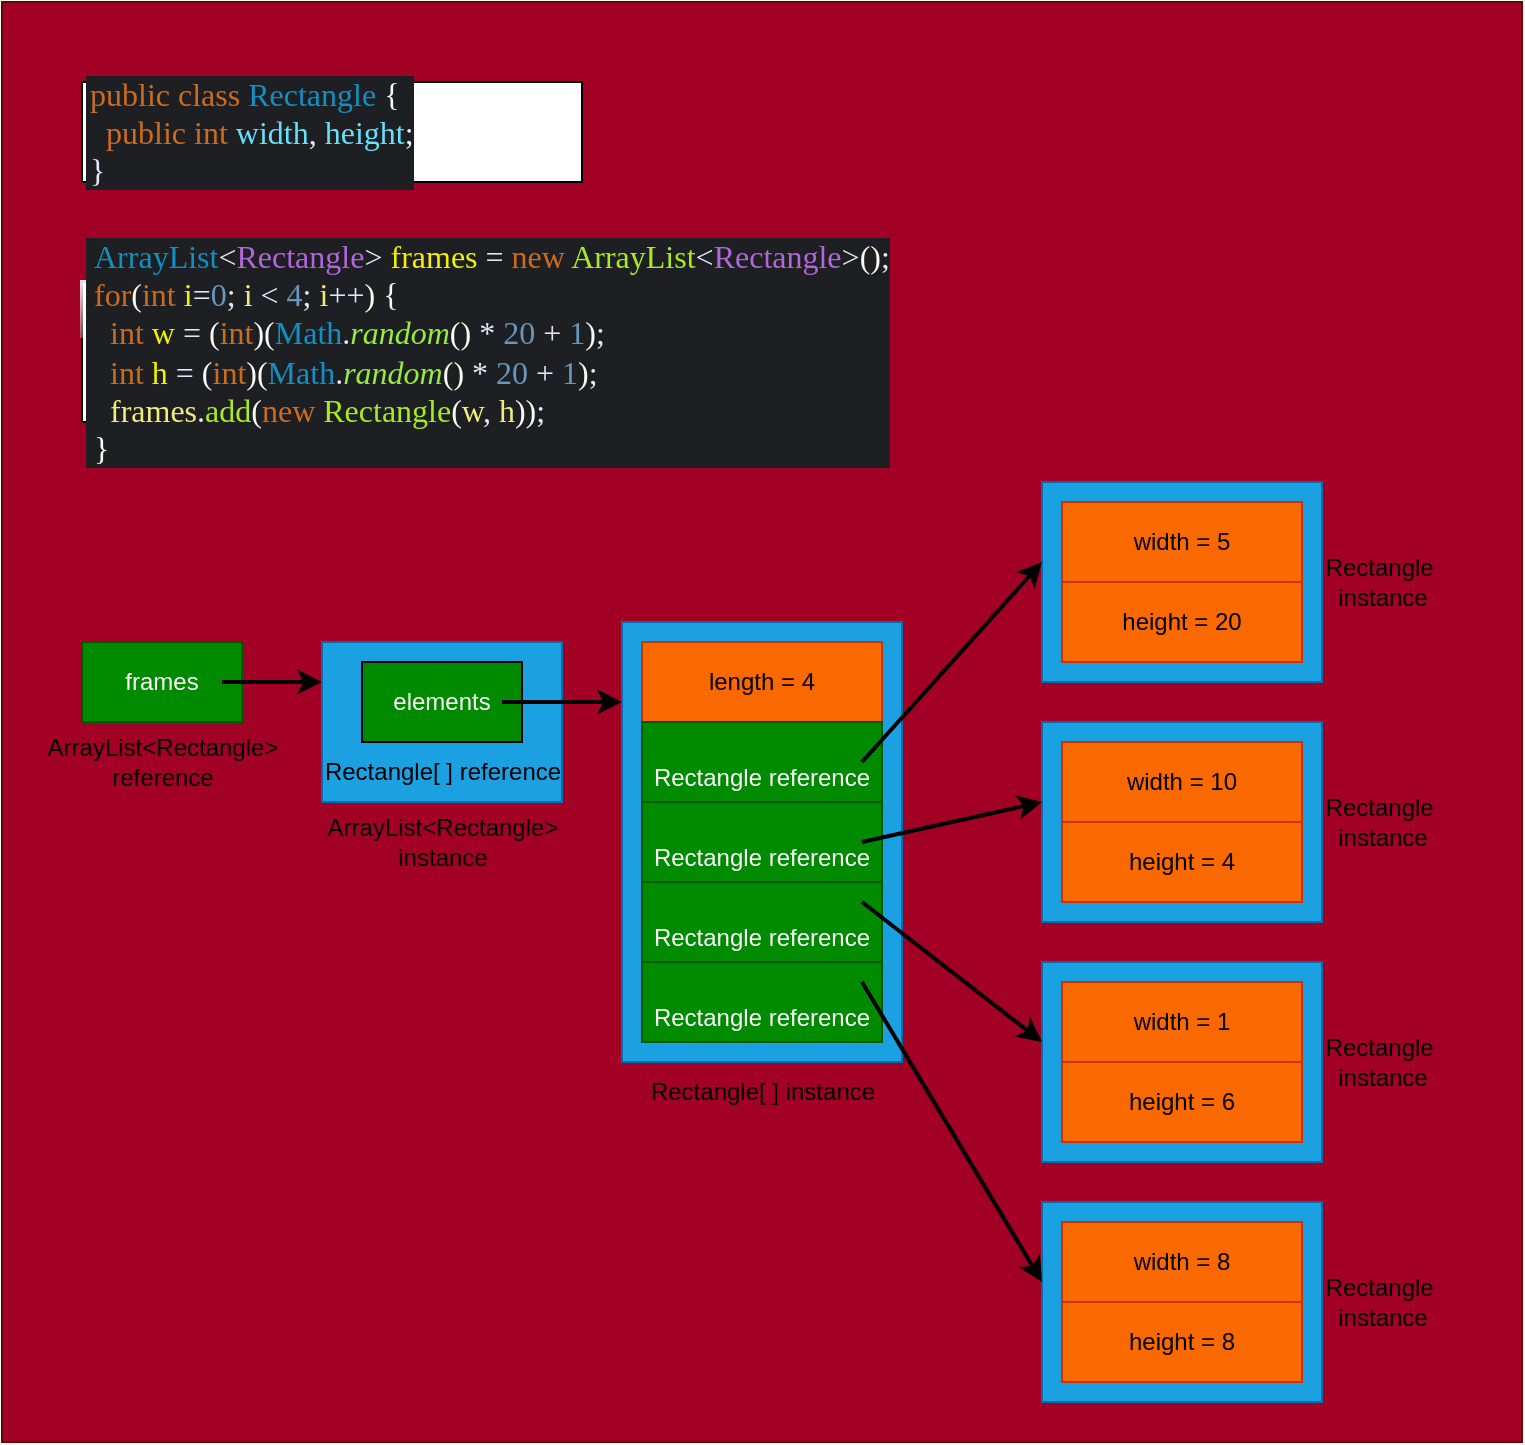 <mxfile version="28.1.1">
  <diagram name="Page-1" id="1SaJK4QJmozZwHA5n9lj">
    <mxGraphModel dx="946" dy="535" grid="1" gridSize="10" guides="1" tooltips="1" connect="1" arrows="1" fold="1" page="1" pageScale="1" pageWidth="827" pageHeight="1169" math="0" shadow="0">
      <root>
        <mxCell id="0" />
        <mxCell id="1" parent="0" />
        <mxCell id="1xBhV_vblewTtPQ-xvQc-46" value="" style="rounded=0;whiteSpace=wrap;html=1;fillColor=light-dark(#A20025,#FFE6EA);fontColor=#ffffff;strokeColor=#6F0000;" vertex="1" parent="1">
          <mxGeometry x="40" width="760" height="720" as="geometry" />
        </mxCell>
        <mxCell id="1xBhV_vblewTtPQ-xvQc-43" value="" style="rounded=0;whiteSpace=wrap;html=1;fillColor=#1ba1e2;fontColor=#ffffff;strokeColor=#006EAF;" vertex="1" parent="1">
          <mxGeometry x="560" y="360" width="140" height="100" as="geometry" />
        </mxCell>
        <mxCell id="1xBhV_vblewTtPQ-xvQc-44" value="" style="rounded=0;whiteSpace=wrap;html=1;fillColor=#1ba1e2;fontColor=#ffffff;strokeColor=#006EAF;" vertex="1" parent="1">
          <mxGeometry x="560" y="480" width="140" height="100" as="geometry" />
        </mxCell>
        <mxCell id="1xBhV_vblewTtPQ-xvQc-45" value="" style="rounded=0;whiteSpace=wrap;html=1;fillColor=#1ba1e2;fontColor=#ffffff;strokeColor=#006EAF;" vertex="1" parent="1">
          <mxGeometry x="560" y="600" width="140" height="100" as="geometry" />
        </mxCell>
        <mxCell id="1xBhV_vblewTtPQ-xvQc-42" value="" style="rounded=0;whiteSpace=wrap;html=1;fillColor=#1ba1e2;fontColor=#ffffff;strokeColor=#006EAF;" vertex="1" parent="1">
          <mxGeometry x="560" y="240" width="140" height="100" as="geometry" />
        </mxCell>
        <mxCell id="1xBhV_vblewTtPQ-xvQc-41" value="" style="rounded=0;whiteSpace=wrap;html=1;fillColor=#1ba1e2;fontColor=#ffffff;strokeColor=#006EAF;" vertex="1" parent="1">
          <mxGeometry x="350" y="310" width="140" height="220" as="geometry" />
        </mxCell>
        <mxCell id="1xBhV_vblewTtPQ-xvQc-1" value="frames" style="rounded=0;whiteSpace=wrap;html=1;fillColor=#008a00;fontColor=#ffffff;strokeColor=light-dark(#005700,#000000);strokeWidth=1;" vertex="1" parent="1">
          <mxGeometry x="80" y="320" width="80" height="40" as="geometry" />
        </mxCell>
        <mxCell id="1xBhV_vblewTtPQ-xvQc-2" value="" style="endArrow=classic;html=1;rounded=0;strokeColor=light-dark(#000000,#000000);strokeWidth=2;" edge="1" parent="1">
          <mxGeometry width="50" height="50" relative="1" as="geometry">
            <mxPoint x="150" y="340" as="sourcePoint" />
            <mxPoint x="200" y="340" as="targetPoint" />
          </mxGeometry>
        </mxCell>
        <mxCell id="1xBhV_vblewTtPQ-xvQc-5" value="" style="rounded=0;whiteSpace=wrap;html=1;fillColor=#1ba1e2;fontColor=#ffffff;strokeColor=#006EAF;" vertex="1" parent="1">
          <mxGeometry x="200" y="320" width="120" height="80" as="geometry" />
        </mxCell>
        <mxCell id="1xBhV_vblewTtPQ-xvQc-6" value="elements" style="rounded=0;whiteSpace=wrap;html=1;fillColor=#008a00;fontColor=#ffffff;strokeColor=light-dark(#000000,#000000);" vertex="1" parent="1">
          <mxGeometry x="220" y="330" width="80" height="40" as="geometry" />
        </mxCell>
        <mxCell id="1xBhV_vblewTtPQ-xvQc-7" value="Rectangle[ ]&amp;nbsp;&lt;span style=&quot;background-color: transparent; color: light-dark(rgb(0, 0, 0), rgb(255, 255, 255));&quot;&gt;reference&lt;/span&gt;" style="text;html=1;align=center;verticalAlign=middle;resizable=0;points=[];autosize=1;strokeColor=none;fillColor=none;" vertex="1" parent="1">
          <mxGeometry x="190" y="370" width="140" height="30" as="geometry" />
        </mxCell>
        <mxCell id="1xBhV_vblewTtPQ-xvQc-8" value="ArrayList&amp;lt;Rectangle&amp;gt;&lt;div&gt;reference&lt;/div&gt;" style="text;html=1;align=center;verticalAlign=middle;resizable=0;points=[];autosize=1;fontColor=light-dark(#000000,#000000);" vertex="1" parent="1">
          <mxGeometry x="50" y="360" width="140" height="40" as="geometry" />
        </mxCell>
        <mxCell id="1xBhV_vblewTtPQ-xvQc-9" value="ArrayList&amp;lt;Rectangle&amp;gt;&lt;div&gt;instance&lt;/div&gt;" style="text;html=1;align=center;verticalAlign=middle;resizable=0;points=[];autosize=1;strokeWidth=0;fontColor=light-dark(#000000,#000000);" vertex="1" parent="1">
          <mxGeometry x="190" y="400" width="140" height="40" as="geometry" />
        </mxCell>
        <mxCell id="1xBhV_vblewTtPQ-xvQc-10" value="length = 4" style="rounded=0;whiteSpace=wrap;html=1;fillColor=#fa6800;fontColor=#000000;strokeColor=#C73500;" vertex="1" parent="1">
          <mxGeometry x="360" y="320" width="120" height="40" as="geometry" />
        </mxCell>
        <mxCell id="1xBhV_vblewTtPQ-xvQc-11" value="&lt;div&gt;&lt;br&gt;&lt;/div&gt;Rectangle reference" style="rounded=0;whiteSpace=wrap;html=1;fillColor=#008a00;fontColor=#ffffff;strokeColor=light-dark(#005700,#000000);strokeWidth=1;" vertex="1" parent="1">
          <mxGeometry x="360" y="360" width="120" height="40" as="geometry" />
        </mxCell>
        <mxCell id="1xBhV_vblewTtPQ-xvQc-17" value="&lt;div&gt;&lt;br&gt;&lt;/div&gt;Rectangle reference" style="rounded=0;whiteSpace=wrap;html=1;fillColor=#008a00;fontColor=#ffffff;strokeColor=light-dark(#005700,#000000);strokeWidth=1;" vertex="1" parent="1">
          <mxGeometry x="360" y="400" width="120" height="40" as="geometry" />
        </mxCell>
        <mxCell id="1xBhV_vblewTtPQ-xvQc-18" value="&lt;div&gt;&lt;br&gt;&lt;/div&gt;Rectangle reference" style="rounded=0;whiteSpace=wrap;html=1;fillColor=#008a00;fontColor=#ffffff;strokeColor=light-dark(#005700,#000000);strokeWidth=1;" vertex="1" parent="1">
          <mxGeometry x="360" y="440" width="120" height="40" as="geometry" />
        </mxCell>
        <mxCell id="1xBhV_vblewTtPQ-xvQc-19" value="&lt;div&gt;&lt;br&gt;&lt;/div&gt;Rectangle reference" style="rounded=0;whiteSpace=wrap;html=1;fillColor=#008a00;fontColor=#ffffff;strokeColor=light-dark(#005700,#000000);strokeWidth=1;" vertex="1" parent="1">
          <mxGeometry x="360" y="480" width="120" height="40" as="geometry" />
        </mxCell>
        <mxCell id="1xBhV_vblewTtPQ-xvQc-21" value="" style="endArrow=classic;html=1;rounded=0;strokeColor=light-dark(#000000,#000000);strokeWidth=2;" edge="1" parent="1">
          <mxGeometry width="50" height="50" relative="1" as="geometry">
            <mxPoint x="470" y="380" as="sourcePoint" />
            <mxPoint x="560" y="280" as="targetPoint" />
          </mxGeometry>
        </mxCell>
        <mxCell id="1xBhV_vblewTtPQ-xvQc-22" value="" style="endArrow=classic;html=1;rounded=0;strokeColor=light-dark(#000000,#000000);strokeWidth=2;" edge="1" parent="1">
          <mxGeometry width="50" height="50" relative="1" as="geometry">
            <mxPoint x="470" y="420" as="sourcePoint" />
            <mxPoint x="560" y="400" as="targetPoint" />
          </mxGeometry>
        </mxCell>
        <mxCell id="1xBhV_vblewTtPQ-xvQc-23" value="" style="endArrow=classic;html=1;rounded=0;strokeColor=light-dark(#000000,#000000);strokeWidth=2;" edge="1" parent="1">
          <mxGeometry width="50" height="50" relative="1" as="geometry">
            <mxPoint x="470" y="450" as="sourcePoint" />
            <mxPoint x="560" y="520" as="targetPoint" />
          </mxGeometry>
        </mxCell>
        <mxCell id="1xBhV_vblewTtPQ-xvQc-24" value="" style="endArrow=classic;html=1;rounded=0;strokeColor=light-dark(#000000,#000000);strokeWidth=2;" edge="1" parent="1">
          <mxGeometry width="50" height="50" relative="1" as="geometry">
            <mxPoint x="470" y="490" as="sourcePoint" />
            <mxPoint x="560" y="640" as="targetPoint" />
          </mxGeometry>
        </mxCell>
        <mxCell id="1xBhV_vblewTtPQ-xvQc-25" value="width = 5" style="rounded=0;whiteSpace=wrap;html=1;fillColor=#fa6800;fontColor=#000000;strokeColor=#C73500;" vertex="1" parent="1">
          <mxGeometry x="570" y="250" width="120" height="40" as="geometry" />
        </mxCell>
        <mxCell id="1xBhV_vblewTtPQ-xvQc-26" value="height = 20" style="rounded=0;whiteSpace=wrap;html=1;fillColor=#fa6800;fontColor=#000000;strokeColor=#C73500;" vertex="1" parent="1">
          <mxGeometry x="570" y="290" width="120" height="40" as="geometry" />
        </mxCell>
        <mxCell id="1xBhV_vblewTtPQ-xvQc-28" value="Rectangle&amp;nbsp;&lt;div&gt;instance&lt;/div&gt;" style="text;html=1;align=center;verticalAlign=middle;resizable=0;points=[];autosize=1;fontColor=light-dark(#000000,#000000);" vertex="1" parent="1">
          <mxGeometry x="690" y="270" width="80" height="40" as="geometry" />
        </mxCell>
        <mxCell id="1xBhV_vblewTtPQ-xvQc-29" value="width = 10" style="rounded=0;whiteSpace=wrap;html=1;fillColor=#fa6800;fontColor=#000000;strokeColor=#C73500;" vertex="1" parent="1">
          <mxGeometry x="570" y="370" width="120" height="40" as="geometry" />
        </mxCell>
        <mxCell id="1xBhV_vblewTtPQ-xvQc-30" value="height = 4" style="rounded=0;whiteSpace=wrap;html=1;fillColor=#fa6800;fontColor=#000000;strokeColor=#C73500;" vertex="1" parent="1">
          <mxGeometry x="570" y="410" width="120" height="40" as="geometry" />
        </mxCell>
        <mxCell id="1xBhV_vblewTtPQ-xvQc-31" value="Rectangle&amp;nbsp;&lt;div&gt;instance&lt;/div&gt;" style="text;html=1;align=center;verticalAlign=middle;resizable=0;points=[];autosize=1;fontColor=light-dark(#000000,#000000);" vertex="1" parent="1">
          <mxGeometry x="690" y="390" width="80" height="40" as="geometry" />
        </mxCell>
        <mxCell id="1xBhV_vblewTtPQ-xvQc-32" value="width = 1" style="rounded=0;whiteSpace=wrap;html=1;fillColor=#fa6800;fontColor=#000000;strokeColor=#C73500;" vertex="1" parent="1">
          <mxGeometry x="570" y="490" width="120" height="40" as="geometry" />
        </mxCell>
        <mxCell id="1xBhV_vblewTtPQ-xvQc-33" value="height = 6" style="rounded=0;whiteSpace=wrap;html=1;fillColor=#fa6800;fontColor=#000000;strokeColor=#C73500;" vertex="1" parent="1">
          <mxGeometry x="570" y="530" width="120" height="40" as="geometry" />
        </mxCell>
        <mxCell id="1xBhV_vblewTtPQ-xvQc-34" value="Rectangle&amp;nbsp;&lt;div&gt;instance&lt;/div&gt;" style="text;html=1;align=center;verticalAlign=middle;resizable=0;points=[];autosize=1;fontColor=light-dark(#000000,#000000);" vertex="1" parent="1">
          <mxGeometry x="690" y="510" width="80" height="40" as="geometry" />
        </mxCell>
        <mxCell id="1xBhV_vblewTtPQ-xvQc-35" value="width = 8" style="rounded=0;whiteSpace=wrap;html=1;fillColor=#fa6800;fontColor=#000000;strokeColor=#C73500;" vertex="1" parent="1">
          <mxGeometry x="570" y="610" width="120" height="40" as="geometry" />
        </mxCell>
        <mxCell id="1xBhV_vblewTtPQ-xvQc-36" value="height = 8" style="rounded=0;whiteSpace=wrap;html=1;fillColor=#fa6800;fontColor=#000000;strokeColor=#C73500;" vertex="1" parent="1">
          <mxGeometry x="570" y="650" width="120" height="40" as="geometry" />
        </mxCell>
        <mxCell id="1xBhV_vblewTtPQ-xvQc-37" value="Rectangle&amp;nbsp;&lt;div&gt;instance&lt;/div&gt;" style="text;html=1;align=center;verticalAlign=middle;resizable=0;points=[];autosize=1;fontColor=light-dark(#000000,#000000);" vertex="1" parent="1">
          <mxGeometry x="690" y="630" width="80" height="40" as="geometry" />
        </mxCell>
        <mxCell id="1xBhV_vblewTtPQ-xvQc-38" value="" style="endArrow=classic;html=1;rounded=0;strokeColor=light-dark(#000000,#000000);strokeWidth=2;" edge="1" parent="1">
          <mxGeometry width="50" height="50" relative="1" as="geometry">
            <mxPoint x="290" y="350" as="sourcePoint" />
            <mxPoint x="350" y="350" as="targetPoint" />
          </mxGeometry>
        </mxCell>
        <mxCell id="1xBhV_vblewTtPQ-xvQc-40" value="Rectangle[ ] instance" style="text;html=1;align=center;verticalAlign=middle;resizable=0;points=[];autosize=1;fontColor=light-dark(#000000,#000000);" vertex="1" parent="1">
          <mxGeometry x="350" y="530" width="140" height="30" as="geometry" />
        </mxCell>
        <mxCell id="1xBhV_vblewTtPQ-xvQc-47" value="&lt;div style=&quot;background-color: rgb(30, 31, 34); padding: 0px 0px 0px 2px;&quot;&gt;&lt;div style=&quot;font-family: Menlo; white-space: pre; color: rgb(204, 204, 204);&quot;&gt;&lt;p style=&quot;color: light-dark(rgb(204, 204, 204), rgb(62, 62, 62)); margin: 0px;&quot;&gt;&lt;font style=&quot;font-size: 16px;&quot;&gt;&lt;span style=&quot;color: rgb(204, 108, 29);&quot;&gt;public&lt;/span&gt;&lt;span style=&quot;color: rgb(217, 232, 247);&quot;&gt; &lt;/span&gt;&lt;span style=&quot;color: rgb(204, 108, 29);&quot;&gt;class&lt;/span&gt;&lt;span style=&quot;color: rgb(217, 232, 247);&quot;&gt; &lt;/span&gt;&lt;span style=&quot;color: rgb(18, 144, 195);&quot;&gt;Rectangle&lt;/span&gt;&lt;span style=&quot;color: rgb(217, 232, 247);&quot;&gt; &lt;/span&gt;&lt;span style=&quot;color: rgb(249, 250, 244);&quot;&gt;{&lt;/span&gt;&lt;/font&gt;&lt;/p&gt;&lt;p style=&quot;margin: 0px;&quot;&gt;&lt;font style=&quot;font-size: 16px;&quot;&gt;&lt;span style=&quot;color: rgb(204, 108, 29);&quot;&gt;&lt;font color=&quot;#3e3e3e&quot;&gt;  &lt;/font&gt;&lt;/span&gt;&lt;span style=&quot;color: rgb(204, 108, 29);&quot;&gt;public&lt;/span&gt;&lt;span style=&quot;color: rgb(217, 232, 247);&quot;&gt; &lt;/span&gt;&lt;span style=&quot;color: rgb(204, 108, 29);&quot;&gt;int&lt;/span&gt;&lt;span style=&quot;color: rgb(217, 232, 247);&quot;&gt; &lt;/span&gt;&lt;span style=&quot;color: rgb(102, 225, 248);&quot;&gt;width&lt;/span&gt;&lt;span style=&quot;color: rgb(230, 230, 250);&quot;&gt;,&lt;/span&gt;&lt;span style=&quot;color: rgb(217, 232, 247);&quot;&gt; &lt;/span&gt;&lt;span style=&quot;color: rgb(102, 225, 248);&quot;&gt;height&lt;/span&gt;&lt;span style=&quot;color: rgb(230, 230, 250);&quot;&gt;;&lt;/span&gt;&lt;/font&gt;&lt;/p&gt;&lt;p style=&quot;color: light-dark(rgb(204, 204, 204), rgb(62, 62, 62)); margin: 0px;&quot;&gt;&lt;span style=&quot;color: rgb(230, 230, 250);&quot;&gt;&lt;font style=&quot;font-size: 16px;&quot;&gt;}&lt;/font&gt;&lt;/span&gt;&lt;/p&gt;&lt;/div&gt;&lt;/div&gt;" style="rounded=0;whiteSpace=wrap;html=1;align=left;" vertex="1" parent="1">
          <mxGeometry x="80" y="40" width="250" height="50" as="geometry" />
        </mxCell>
        <mxCell id="1xBhV_vblewTtPQ-xvQc-48" value="&lt;div style=&quot;background-color: rgb(30, 31, 34); padding: 0px 0px 0px 2px;&quot;&gt;&lt;div style=&quot;font-family: Menlo; white-space: pre; color: rgb(204, 204, 204);&quot;&gt;&lt;div style=&quot;background-color: rgb(30, 31, 34); padding: 0px 0px 0px 2px;&quot;&gt;&lt;div style=&quot;&quot;&gt;&lt;p style=&quot;color: rgb(204, 204, 204); margin: 0px;&quot;&gt;&lt;font style=&quot;font-size: 16px;&quot;&gt;&lt;span style=&quot;color: rgb(18, 144, 195);&quot;&gt;ArrayList&lt;/span&gt;&lt;span style=&quot;color: rgb(230, 230, 250);&quot;&gt;&amp;lt;&lt;/span&gt;&lt;span style=&quot;color: rgb(177, 102, 218);&quot;&gt;Rectangle&lt;/span&gt;&lt;span style=&quot;color: rgb(230, 230, 250);&quot;&gt;&amp;gt;&lt;/span&gt;&lt;span style=&quot;color: rgb(217, 232, 247);&quot;&gt; &lt;/span&gt;&lt;span style=&quot;color: rgb(242, 242, 0);&quot;&gt;frames&lt;/span&gt;&lt;span style=&quot;color: rgb(217, 232, 247);&quot;&gt; &lt;/span&gt;&lt;span style=&quot;color: rgb(230, 230, 250);&quot;&gt;=&lt;/span&gt;&lt;span style=&quot;color: rgb(217, 232, 247);&quot;&gt; &lt;/span&gt;&lt;span style=&quot;color: rgb(204, 108, 29);&quot;&gt;new&lt;/span&gt;&lt;span style=&quot;color: rgb(217, 232, 247);&quot;&gt; &lt;/span&gt;&lt;span style=&quot;color: rgb(167, 236, 33);&quot;&gt;ArrayList&lt;/span&gt;&lt;span style=&quot;color: rgb(230, 230, 250);&quot;&gt;&amp;lt;&lt;/span&gt;&lt;span style=&quot;color: rgb(177, 102, 218);&quot;&gt;Rectangle&lt;/span&gt;&lt;span style=&quot;color: rgb(230, 230, 250);&quot;&gt;&amp;gt;&lt;/span&gt;&lt;span style=&quot;color: rgb(249, 250, 244);&quot;&gt;()&lt;/span&gt;&lt;span style=&quot;color: rgb(230, 230, 250);&quot;&gt;;&lt;/span&gt;&lt;/font&gt;&lt;/p&gt;&lt;p style=&quot;color: rgb(204, 204, 204); margin: 0px;&quot;&gt;&lt;font style=&quot;font-size: 16px;&quot;&gt;&lt;span style=&quot;color: rgb(204, 108, 29);&quot;&gt;for&lt;/span&gt;&lt;span style=&quot;color: rgb(249, 250, 244);&quot;&gt;(&lt;/span&gt;&lt;span style=&quot;color: rgb(204, 108, 29);&quot;&gt;int&lt;/span&gt;&lt;span style=&quot;color: rgb(217, 232, 247);&quot;&gt; &lt;/span&gt;&lt;span style=&quot;color: rgb(242, 242, 0);&quot;&gt;i&lt;/span&gt;&lt;span style=&quot;color: rgb(230, 230, 250);&quot;&gt;=&lt;/span&gt;&lt;span style=&quot;color: rgb(104, 151, 187);&quot;&gt;0&lt;/span&gt;&lt;span style=&quot;color: rgb(230, 230, 250);&quot;&gt;;&lt;/span&gt;&lt;span style=&quot;color: rgb(217, 232, 247);&quot;&gt; &lt;/span&gt;&lt;span style=&quot;color: rgb(243, 236, 121);&quot;&gt;i&lt;/span&gt;&lt;span style=&quot;color: rgb(217, 232, 247);&quot;&gt; &lt;/span&gt;&lt;span style=&quot;color: rgb(230, 230, 250);&quot;&gt;&amp;lt;&lt;/span&gt;&lt;span style=&quot;color: rgb(217, 232, 247);&quot;&gt; &lt;/span&gt;&lt;span style=&quot;color: rgb(104, 151, 187);&quot;&gt;4&lt;/span&gt;&lt;span style=&quot;color: rgb(230, 230, 250);&quot;&gt;;&lt;/span&gt;&lt;span style=&quot;color: rgb(217, 232, 247);&quot;&gt; &lt;/span&gt;&lt;span style=&quot;color: rgb(243, 236, 121);&quot;&gt;i&lt;/span&gt;&lt;span style=&quot;color: rgb(230, 230, 250);&quot;&gt;++&lt;/span&gt;&lt;span style=&quot;color: rgb(249, 250, 244);&quot;&gt;)&lt;/span&gt;&lt;span style=&quot;color: rgb(217, 232, 247);&quot;&gt; &lt;/span&gt;&lt;span style=&quot;color: rgb(249, 250, 244);&quot;&gt;{&lt;/span&gt;&lt;/font&gt;&lt;/p&gt;&lt;p style=&quot;margin: 0px;&quot;&gt;&lt;font style=&quot;font-size: 16px;&quot;&gt;&lt;font color=&quot;#cccccc&quot;&gt;  &lt;/font&gt;&lt;span style=&quot;color: rgb(204, 108, 29);&quot;&gt;int&lt;/span&gt;&lt;span style=&quot;color: rgb(217, 232, 247);&quot;&gt; &lt;/span&gt;&lt;span style=&quot;color: rgb(242, 242, 0);&quot;&gt;w&lt;/span&gt;&lt;span style=&quot;color: rgb(217, 232, 247);&quot;&gt; &lt;/span&gt;&lt;span style=&quot;color: rgb(230, 230, 250);&quot;&gt;=&lt;/span&gt;&lt;span style=&quot;color: rgb(217, 232, 247);&quot;&gt; &lt;/span&gt;&lt;span style=&quot;color: rgb(249, 250, 244);&quot;&gt;(&lt;/span&gt;&lt;span style=&quot;color: rgb(204, 108, 29);&quot;&gt;int&lt;/span&gt;&lt;span style=&quot;color: rgb(249, 250, 244);&quot;&gt;)(&lt;/span&gt;&lt;span style=&quot;color: rgb(18, 144, 195);&quot;&gt;Math&lt;/span&gt;&lt;span style=&quot;color: rgb(230, 230, 250);&quot;&gt;.&lt;/span&gt;&lt;span style=&quot;color: rgb(150, 236, 63); font-style: italic;&quot;&gt;random&lt;/span&gt;&lt;span style=&quot;color: rgb(249, 250, 244);&quot;&gt;()&lt;/span&gt;&lt;span style=&quot;color: rgb(217, 232, 247);&quot;&gt; &lt;/span&gt;&lt;span style=&quot;color: rgb(230, 230, 250);&quot;&gt;*&lt;/span&gt;&lt;span style=&quot;color: rgb(217, 232, 247);&quot;&gt; &lt;/span&gt;&lt;span style=&quot;color: rgb(104, 151, 187);&quot;&gt;20&lt;/span&gt;&lt;span style=&quot;color: rgb(217, 232, 247);&quot;&gt; &lt;/span&gt;&lt;span style=&quot;color: rgb(230, 230, 250);&quot;&gt;+&lt;/span&gt;&lt;span style=&quot;color: rgb(217, 232, 247);&quot;&gt; &lt;/span&gt;&lt;span style=&quot;color: rgb(104, 151, 187);&quot;&gt;1&lt;/span&gt;&lt;span style=&quot;color: rgb(249, 250, 244);&quot;&gt;)&lt;/span&gt;&lt;span style=&quot;color: rgb(230, 230, 250);&quot;&gt;;&lt;/span&gt;&lt;/font&gt;&lt;/p&gt;&lt;p style=&quot;margin: 0px;&quot;&gt;&lt;font style=&quot;font-size: 16px;&quot;&gt;&lt;font color=&quot;#cccccc&quot;&gt;  &lt;/font&gt;&lt;span style=&quot;color: rgb(204, 108, 29);&quot;&gt;int&lt;/span&gt;&lt;span style=&quot;color: rgb(217, 232, 247);&quot;&gt; &lt;/span&gt;&lt;span style=&quot;color: rgb(242, 242, 0);&quot;&gt;h&lt;/span&gt;&lt;span style=&quot;color: rgb(217, 232, 247);&quot;&gt; &lt;/span&gt;&lt;span style=&quot;color: rgb(230, 230, 250);&quot;&gt;=&lt;/span&gt;&lt;span style=&quot;color: rgb(217, 232, 247);&quot;&gt; &lt;/span&gt;&lt;span style=&quot;color: rgb(249, 250, 244);&quot;&gt;(&lt;/span&gt;&lt;span style=&quot;color: rgb(204, 108, 29);&quot;&gt;int&lt;/span&gt;&lt;span style=&quot;color: rgb(249, 250, 244);&quot;&gt;)(&lt;/span&gt;&lt;span style=&quot;color: rgb(18, 144, 195);&quot;&gt;Math&lt;/span&gt;&lt;span style=&quot;color: rgb(230, 230, 250);&quot;&gt;.&lt;/span&gt;&lt;span style=&quot;color: rgb(150, 236, 63); font-style: italic;&quot;&gt;random&lt;/span&gt;&lt;span style=&quot;color: rgb(249, 250, 244);&quot;&gt;()&lt;/span&gt;&lt;span style=&quot;color: rgb(217, 232, 247);&quot;&gt; &lt;/span&gt;&lt;span style=&quot;color: rgb(230, 230, 250);&quot;&gt;*&lt;/span&gt;&lt;span style=&quot;color: rgb(217, 232, 247);&quot;&gt; &lt;/span&gt;&lt;span style=&quot;color: rgb(104, 151, 187);&quot;&gt;20&lt;/span&gt;&lt;span style=&quot;color: rgb(217, 232, 247);&quot;&gt; &lt;/span&gt;&lt;span style=&quot;color: rgb(230, 230, 250);&quot;&gt;+&lt;/span&gt;&lt;span style=&quot;color: rgb(217, 232, 247);&quot;&gt; &lt;/span&gt;&lt;span style=&quot;color: rgb(104, 151, 187);&quot;&gt;1&lt;/span&gt;&lt;span style=&quot;color: rgb(249, 250, 244);&quot;&gt;)&lt;/span&gt;&lt;span style=&quot;color: rgb(230, 230, 250);&quot;&gt;;&lt;/span&gt;&lt;/font&gt;&lt;/p&gt;&lt;p style=&quot;margin: 0px;&quot;&gt;&lt;font style=&quot;font-size: 16px;&quot;&gt;&lt;font color=&quot;#cccccc&quot;&gt;  &lt;/font&gt;&lt;span style=&quot;color: rgb(243, 236, 121);&quot;&gt;frames&lt;/span&gt;&lt;span style=&quot;color: rgb(230, 230, 250);&quot;&gt;.&lt;/span&gt;&lt;span style=&quot;color: rgb(167, 236, 33);&quot;&gt;add&lt;/span&gt;&lt;span style=&quot;color: rgb(249, 250, 244);&quot;&gt;(&lt;/span&gt;&lt;span style=&quot;color: rgb(204, 108, 29);&quot;&gt;new&lt;/span&gt;&lt;span style=&quot;color: rgb(217, 232, 247);&quot;&gt; &lt;/span&gt;&lt;span style=&quot;color: rgb(167, 236, 33);&quot;&gt;Rectangle&lt;/span&gt;&lt;span style=&quot;color: rgb(249, 250, 244);&quot;&gt;(&lt;/span&gt;&lt;span style=&quot;color: rgb(243, 236, 121);&quot;&gt;w&lt;/span&gt;&lt;span style=&quot;color: rgb(230, 230, 250);&quot;&gt;,&lt;/span&gt;&lt;span style=&quot;color: rgb(217, 232, 247);&quot;&gt; &lt;/span&gt;&lt;font color=&quot;#f3ec79&quot;&gt;h&lt;/font&gt;&lt;span style=&quot;color: rgb(249, 250, 244);&quot;&gt;))&lt;/span&gt;&lt;span style=&quot;color: rgb(230, 230, 250);&quot;&gt;;&lt;/span&gt;&lt;/font&gt;&lt;/p&gt;&lt;p style=&quot;color: rgb(204, 204, 204); margin: 0px;&quot;&gt;&lt;span style=&quot;color: rgb(249, 250, 244);&quot;&gt;&lt;font style=&quot;font-size: 16px;&quot;&gt;}&lt;/font&gt;&lt;/span&gt;&lt;/p&gt;&lt;/div&gt;&lt;/div&gt;&lt;/div&gt;&lt;/div&gt;" style="rounded=0;whiteSpace=wrap;html=1;align=left;glass=1;" vertex="1" parent="1">
          <mxGeometry x="80" y="140" width="330" height="70" as="geometry" />
        </mxCell>
      </root>
    </mxGraphModel>
  </diagram>
</mxfile>
